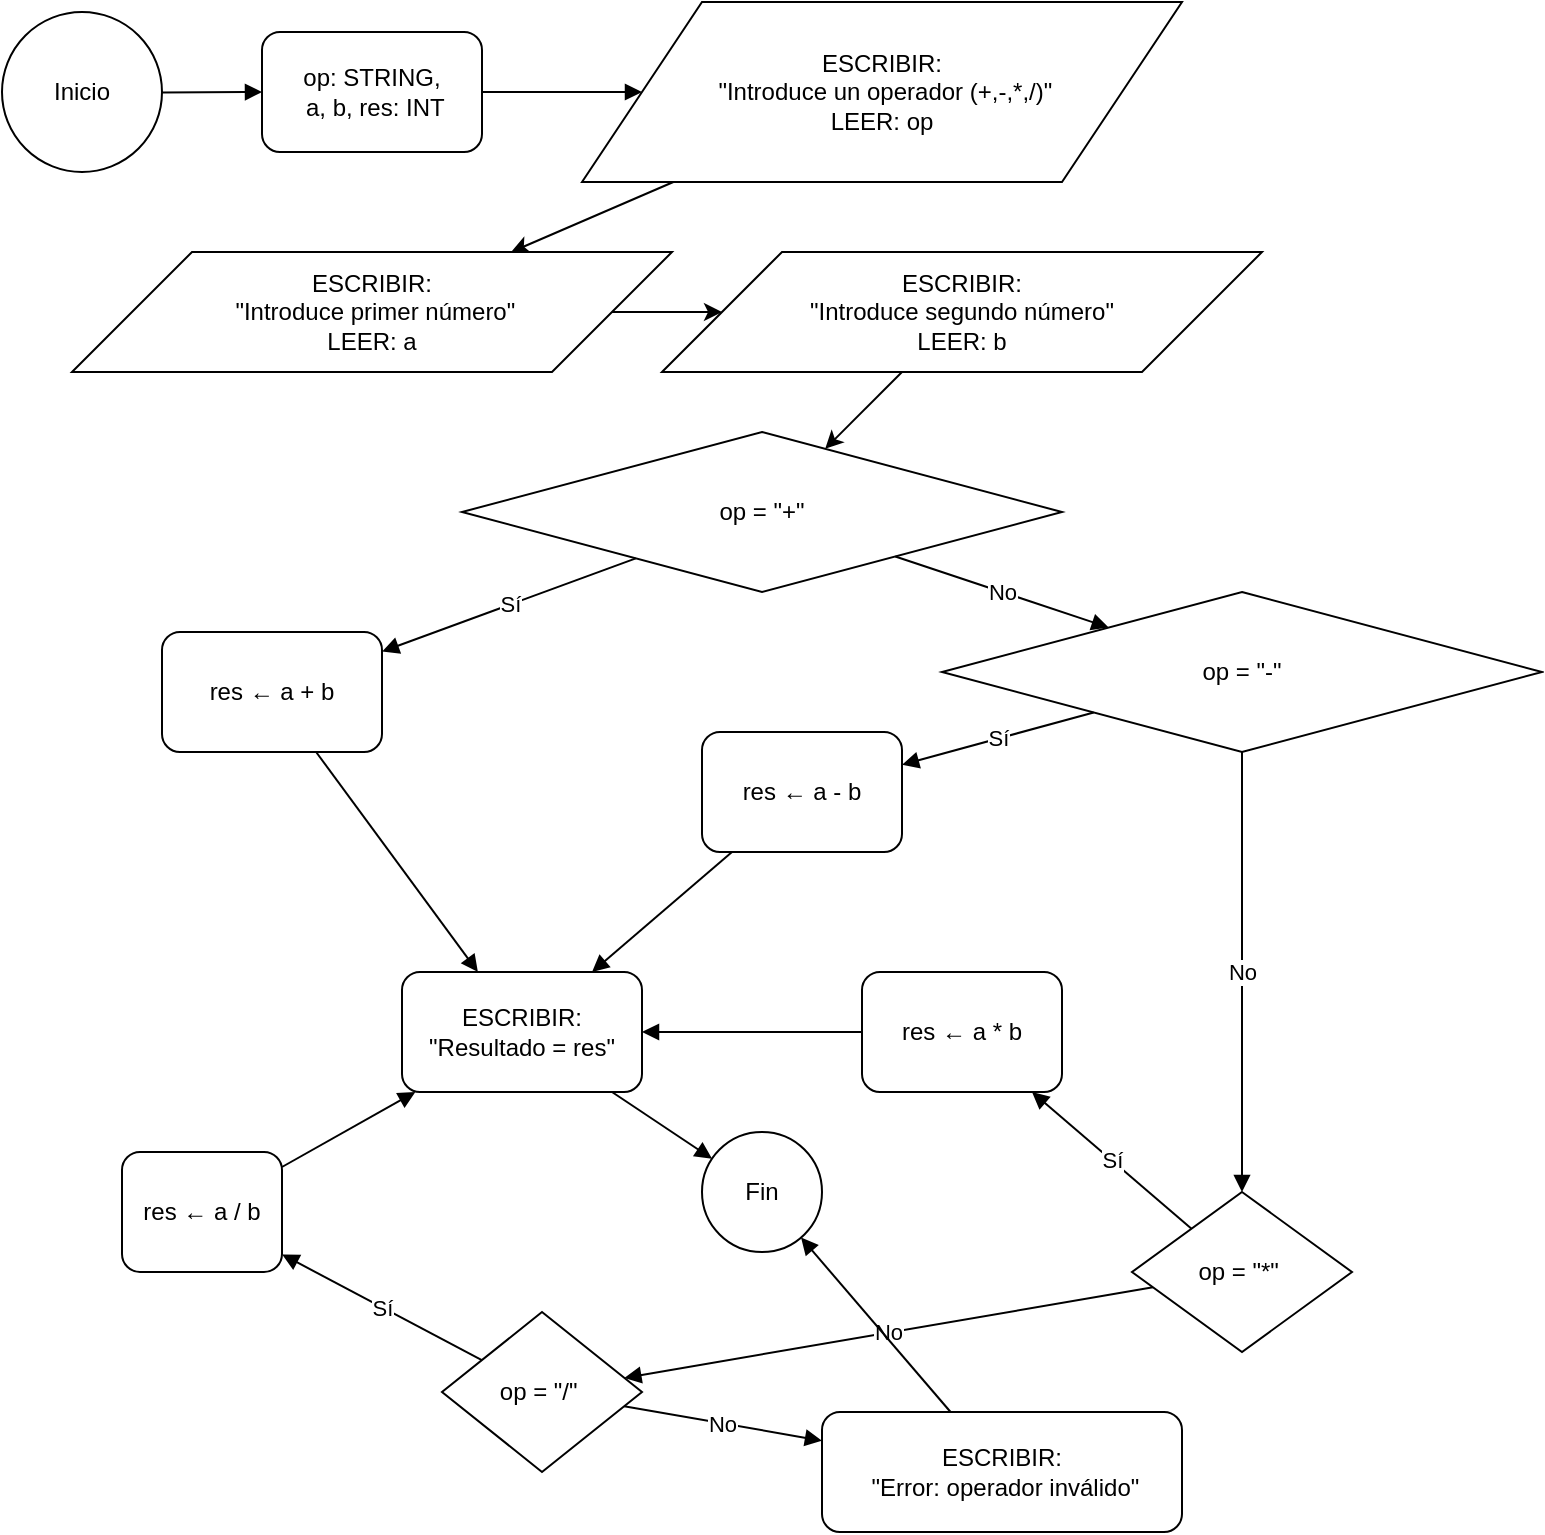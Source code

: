 <mxfile>
    <diagram id="calculadora" name="Calculadora">
        <mxGraphModel dx="1333" dy="809" grid="1" gridSize="10" guides="1" tooltips="1" connect="1" arrows="1" fold="1" page="1" pageScale="1" pageWidth="850" pageHeight="1100" math="0" shadow="0">
            <root>
                <mxCell id="0"/>
                <mxCell id="1" parent="0"/>
                <mxCell id="2" value="Inicio" style="ellipse;whiteSpace=wrap;html=1;aspect=fixed;" parent="1" vertex="1">
                    <mxGeometry x="30" y="10" width="80" height="80" as="geometry"/>
                </mxCell>
                <mxCell id="3" value="op: STRING,&lt;br&gt;&amp;nbsp;a, b, res: INT" style="rounded=1;whiteSpace=wrap;html=1;" parent="1" vertex="1">
                    <mxGeometry x="160" y="20" width="110" height="60" as="geometry"/>
                </mxCell>
                <mxCell id="43" value="" style="edgeStyle=none;html=1;" edge="1" parent="1" source="4" target="6">
                    <mxGeometry relative="1" as="geometry"/>
                </mxCell>
                <mxCell id="4" value="ESCRIBIR:&lt;br&gt;&amp;nbsp;&quot;Introduce un operador (+,-,*,/)&quot;&lt;br&gt;LEER: op" style="shape=parallelogram;perimeter=parallelogramPerimeter;whiteSpace=wrap;html=1;" parent="1" vertex="1">
                    <mxGeometry x="320" y="5" width="300" height="90" as="geometry"/>
                </mxCell>
                <mxCell id="44" value="" style="edgeStyle=none;html=1;" edge="1" parent="1" source="6" target="8">
                    <mxGeometry relative="1" as="geometry"/>
                </mxCell>
                <mxCell id="6" value="ESCRIBIR:&lt;br&gt;&amp;nbsp;&quot;Introduce primer número&quot;&lt;br&gt;LEER: a" style="shape=parallelogram;perimeter=parallelogramPerimeter;whiteSpace=wrap;html=1;" parent="1" vertex="1">
                    <mxGeometry x="65" y="130" width="300" height="60" as="geometry"/>
                </mxCell>
                <mxCell id="45" value="" style="edgeStyle=none;html=1;" edge="1" parent="1" source="8" target="10">
                    <mxGeometry relative="1" as="geometry"/>
                </mxCell>
                <mxCell id="8" value="ESCRIBIR: &lt;br&gt;&quot;Introduce segundo número&quot;&lt;br&gt;LEER: b" style="shape=parallelogram;perimeter=parallelogramPerimeter;whiteSpace=wrap;html=1;" parent="1" vertex="1">
                    <mxGeometry x="360" y="130" width="300" height="60" as="geometry"/>
                </mxCell>
                <mxCell id="10" value="op = &quot;+&quot;" style="rhombus;whiteSpace=wrap;html=1;" parent="1" vertex="1">
                    <mxGeometry x="260" y="220" width="300" height="80" as="geometry"/>
                </mxCell>
                <mxCell id="11" value="res ← a + b" style="rounded=1;whiteSpace=wrap;html=1;" parent="1" vertex="1">
                    <mxGeometry x="110" y="320" width="110" height="60" as="geometry"/>
                </mxCell>
                <mxCell id="12" value="op = &quot;-&quot;" style="rhombus;whiteSpace=wrap;html=1;" parent="1" vertex="1">
                    <mxGeometry x="500" y="300" width="300" height="80" as="geometry"/>
                </mxCell>
                <mxCell id="13" value="res ← a - b" style="rounded=1;whiteSpace=wrap;html=1;" parent="1" vertex="1">
                    <mxGeometry x="380" y="370" width="100" height="60" as="geometry"/>
                </mxCell>
                <mxCell id="14" value="op = &quot;*&quot;&amp;nbsp;" style="rhombus;whiteSpace=wrap;html=1;" parent="1" vertex="1">
                    <mxGeometry x="595" y="600" width="110" height="80" as="geometry"/>
                </mxCell>
                <mxCell id="15" value="res ← a * b" style="rounded=1;whiteSpace=wrap;html=1;" parent="1" vertex="1">
                    <mxGeometry x="460" y="490" width="100" height="60" as="geometry"/>
                </mxCell>
                <mxCell id="16" value="op = &quot;/&quot;&amp;nbsp;" style="rhombus;whiteSpace=wrap;html=1;" parent="1" vertex="1">
                    <mxGeometry x="250" y="660" width="100" height="80" as="geometry"/>
                </mxCell>
                <mxCell id="17" value="res ← a / b" style="rounded=1;whiteSpace=wrap;html=1;" parent="1" vertex="1">
                    <mxGeometry x="90" y="580" width="80" height="60" as="geometry"/>
                </mxCell>
                <mxCell id="18" value="ESCRIBIR:&lt;br&gt;&amp;nbsp;&quot;Error: operador inválido&quot;" style="rounded=1;whiteSpace=wrap;html=1;" parent="1" vertex="1">
                    <mxGeometry x="440" y="710" width="180" height="60" as="geometry"/>
                </mxCell>
                <mxCell id="19" value="ESCRIBIR: &lt;br&gt;&quot;Resultado = res&quot;" style="rounded=1;whiteSpace=wrap;html=1;" parent="1" vertex="1">
                    <mxGeometry x="230" y="490" width="120" height="60" as="geometry"/>
                </mxCell>
                <mxCell id="20" value="Fin" style="ellipse;whiteSpace=wrap;html=1;aspect=fixed;" parent="1" vertex="1">
                    <mxGeometry x="380" y="570" width="60" height="60" as="geometry"/>
                </mxCell>
                <mxCell id="21" value="" style="endArrow=block;rounded=1;html=1;" parent="1" source="2" target="3" edge="1">
                    <mxGeometry relative="1" as="geometry"/>
                </mxCell>
                <mxCell id="22" value="" style="endArrow=block;rounded=1;html=1;" parent="1" source="3" target="4" edge="1">
                    <mxGeometry relative="1" as="geometry"/>
                </mxCell>
                <mxCell id="29" value="Sí" style="endArrow=block;rounded=1;html=1;" parent="1" source="10" target="11" edge="1">
                    <mxGeometry relative="1" as="geometry"/>
                </mxCell>
                <mxCell id="30" value="No" style="endArrow=block;rounded=1;html=1;" parent="1" source="10" target="12" edge="1">
                    <mxGeometry relative="1" as="geometry"/>
                </mxCell>
                <mxCell id="31" value="Sí" style="endArrow=block;rounded=1;html=1;" parent="1" source="12" target="13" edge="1">
                    <mxGeometry relative="1" as="geometry"/>
                </mxCell>
                <mxCell id="32" value="No" style="endArrow=block;rounded=1;html=1;" parent="1" source="12" target="14" edge="1">
                    <mxGeometry relative="1" as="geometry"/>
                </mxCell>
                <mxCell id="33" value="Sí" style="endArrow=block;rounded=1;html=1;" parent="1" source="14" target="15" edge="1">
                    <mxGeometry relative="1" as="geometry"/>
                </mxCell>
                <mxCell id="34" value="No" style="endArrow=block;rounded=1;html=1;" parent="1" source="14" target="16" edge="1">
                    <mxGeometry relative="1" as="geometry"/>
                </mxCell>
                <mxCell id="35" value="Sí" style="endArrow=block;rounded=1;html=1;" parent="1" source="16" target="17" edge="1">
                    <mxGeometry relative="1" as="geometry"/>
                </mxCell>
                <mxCell id="36" value="No" style="endArrow=block;rounded=1;html=1;" parent="1" source="16" target="18" edge="1">
                    <mxGeometry relative="1" as="geometry"/>
                </mxCell>
                <mxCell id="37" value="" style="endArrow=block;rounded=1;html=1;" parent="1" source="11" target="19" edge="1">
                    <mxGeometry relative="1" as="geometry"/>
                </mxCell>
                <mxCell id="38" value="" style="endArrow=block;rounded=1;html=1;" parent="1" source="13" target="19" edge="1">
                    <mxGeometry relative="1" as="geometry"/>
                </mxCell>
                <mxCell id="39" value="" style="endArrow=block;rounded=1;html=1;" parent="1" source="15" target="19" edge="1">
                    <mxGeometry relative="1" as="geometry"/>
                </mxCell>
                <mxCell id="40" value="" style="endArrow=block;rounded=1;html=1;" parent="1" source="17" target="19" edge="1">
                    <mxGeometry relative="1" as="geometry"/>
                </mxCell>
                <mxCell id="41" value="" style="endArrow=block;rounded=1;html=1;" parent="1" source="18" target="20" edge="1">
                    <mxGeometry relative="1" as="geometry"/>
                </mxCell>
                <mxCell id="42" value="" style="endArrow=block;rounded=1;html=1;" parent="1" source="19" target="20" edge="1">
                    <mxGeometry relative="1" as="geometry"/>
                </mxCell>
            </root>
        </mxGraphModel>
    </diagram>
</mxfile>